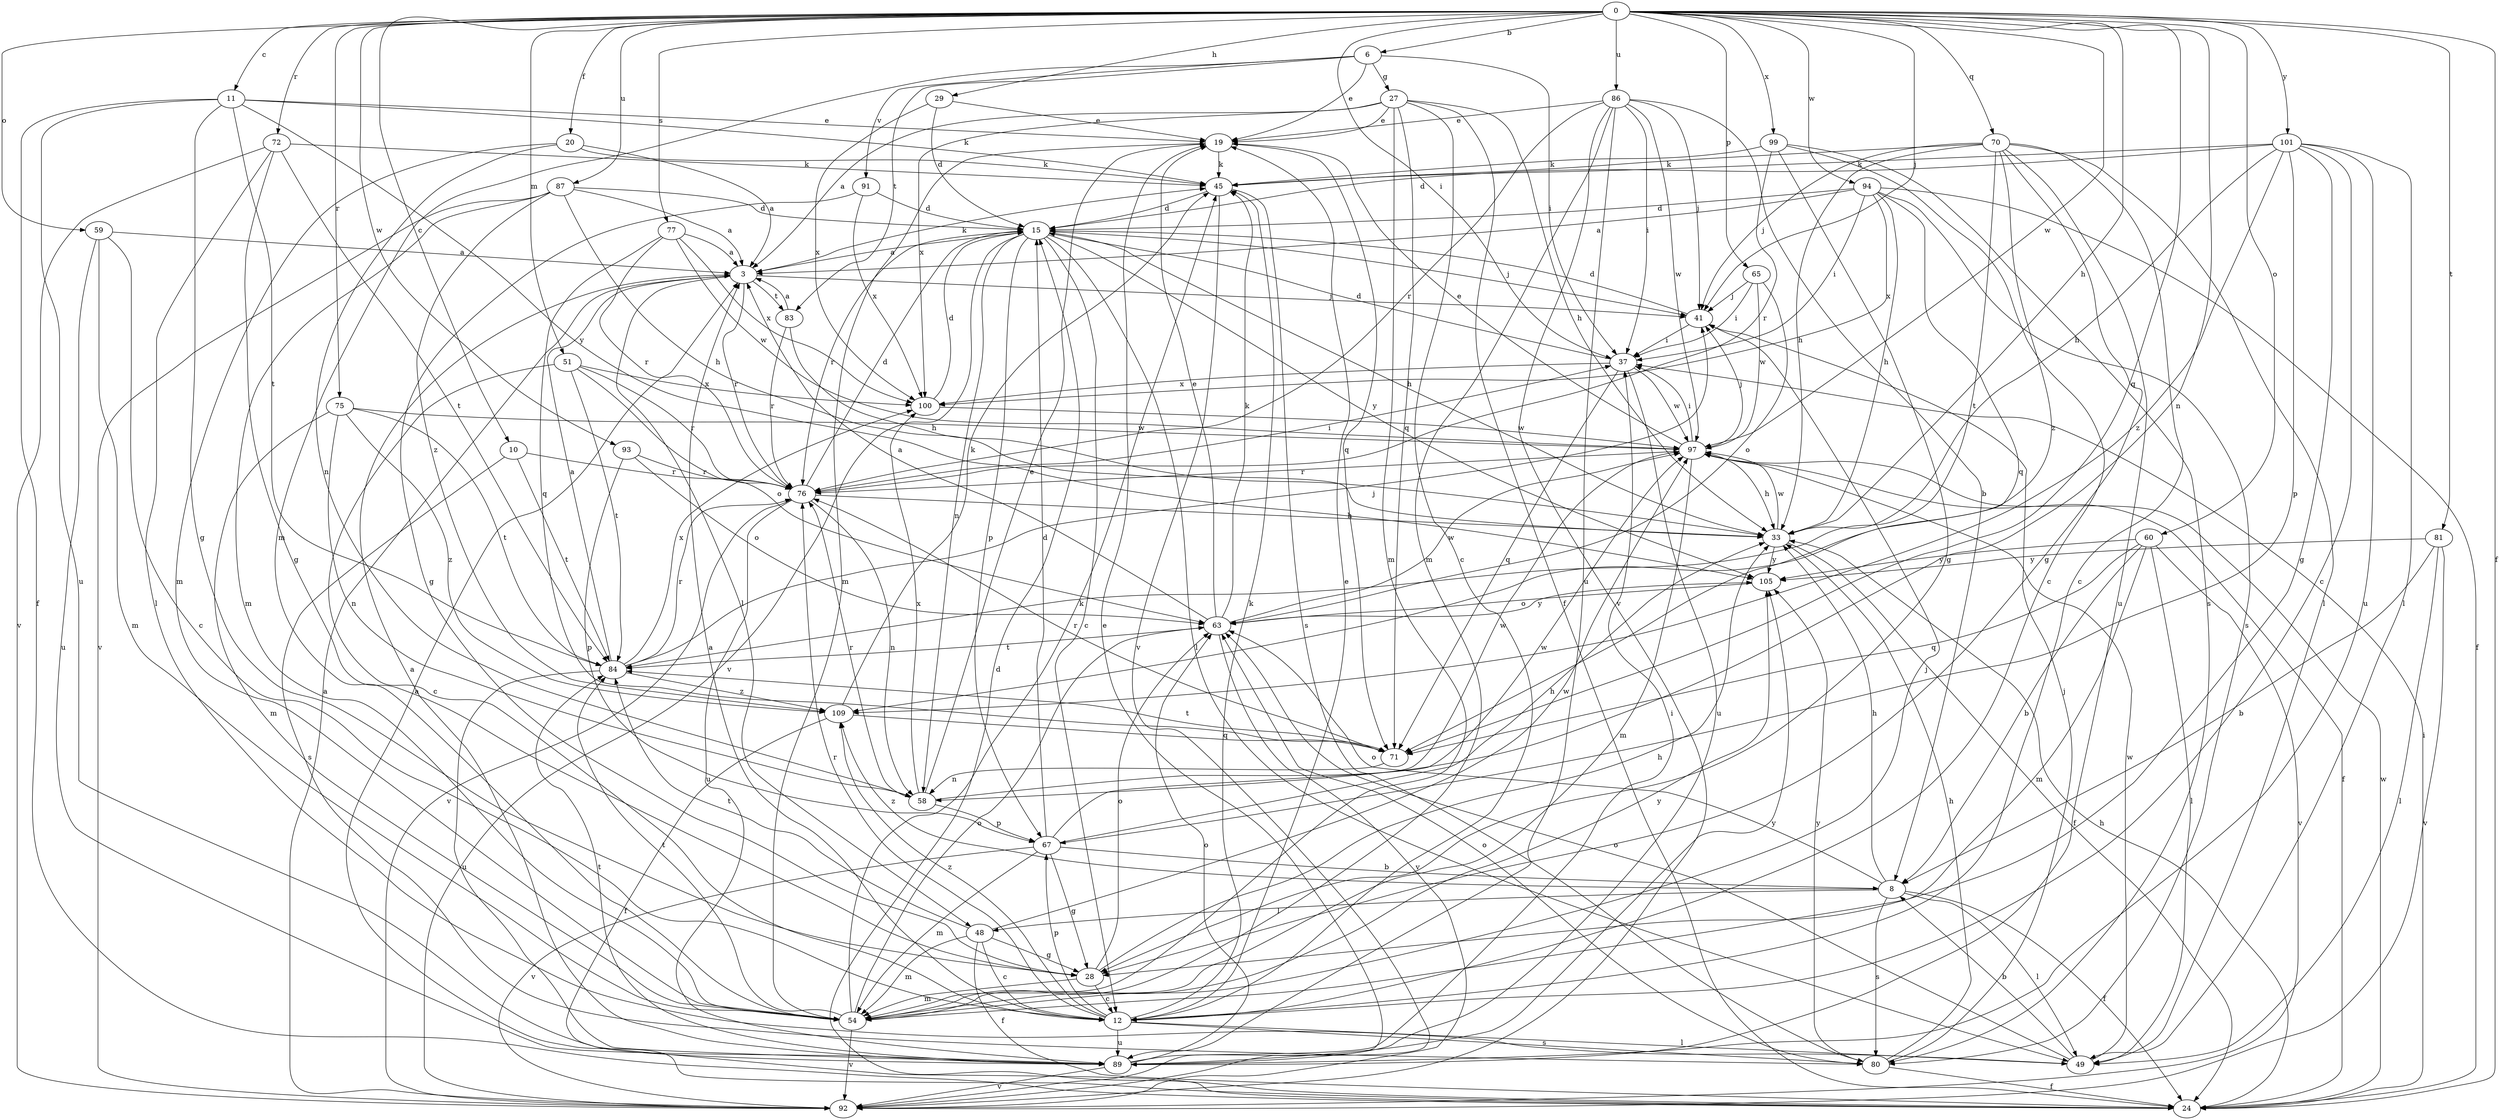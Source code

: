 strict digraph  {
0;
3;
6;
8;
10;
11;
12;
15;
19;
20;
24;
27;
28;
29;
33;
37;
41;
45;
48;
49;
51;
54;
58;
59;
60;
63;
65;
67;
70;
71;
72;
75;
76;
77;
80;
81;
83;
84;
86;
87;
89;
91;
92;
93;
94;
97;
99;
100;
101;
105;
109;
0 -> 6  [label=b];
0 -> 10  [label=c];
0 -> 11  [label=c];
0 -> 20  [label=f];
0 -> 24  [label=f];
0 -> 29  [label=h];
0 -> 33  [label=h];
0 -> 37  [label=i];
0 -> 41  [label=j];
0 -> 51  [label=m];
0 -> 58  [label=n];
0 -> 59  [label=o];
0 -> 60  [label=o];
0 -> 65  [label=p];
0 -> 70  [label=q];
0 -> 71  [label=q];
0 -> 72  [label=r];
0 -> 75  [label=r];
0 -> 77  [label=s];
0 -> 81  [label=t];
0 -> 86  [label=u];
0 -> 87  [label=u];
0 -> 93  [label=w];
0 -> 94  [label=w];
0 -> 97  [label=w];
0 -> 99  [label=x];
0 -> 101  [label=y];
3 -> 41  [label=j];
3 -> 45  [label=k];
3 -> 48  [label=l];
3 -> 76  [label=r];
3 -> 83  [label=t];
6 -> 19  [label=e];
6 -> 27  [label=g];
6 -> 37  [label=i];
6 -> 54  [label=m];
6 -> 83  [label=t];
6 -> 91  [label=v];
8 -> 24  [label=f];
8 -> 33  [label=h];
8 -> 48  [label=l];
8 -> 49  [label=l];
8 -> 63  [label=o];
8 -> 80  [label=s];
8 -> 109  [label=z];
10 -> 76  [label=r];
10 -> 80  [label=s];
10 -> 84  [label=t];
11 -> 19  [label=e];
11 -> 24  [label=f];
11 -> 28  [label=g];
11 -> 45  [label=k];
11 -> 84  [label=t];
11 -> 89  [label=u];
11 -> 105  [label=y];
12 -> 3  [label=a];
12 -> 19  [label=e];
12 -> 45  [label=k];
12 -> 49  [label=l];
12 -> 67  [label=p];
12 -> 76  [label=r];
12 -> 80  [label=s];
12 -> 89  [label=u];
12 -> 109  [label=z];
15 -> 3  [label=a];
15 -> 12  [label=c];
15 -> 33  [label=h];
15 -> 41  [label=j];
15 -> 49  [label=l];
15 -> 58  [label=n];
15 -> 67  [label=p];
15 -> 76  [label=r];
15 -> 92  [label=v];
15 -> 105  [label=y];
19 -> 45  [label=k];
19 -> 54  [label=m];
19 -> 71  [label=q];
20 -> 3  [label=a];
20 -> 45  [label=k];
20 -> 54  [label=m];
20 -> 58  [label=n];
24 -> 3  [label=a];
24 -> 15  [label=d];
24 -> 33  [label=h];
24 -> 37  [label=i];
24 -> 97  [label=w];
27 -> 3  [label=a];
27 -> 12  [label=c];
27 -> 19  [label=e];
27 -> 24  [label=f];
27 -> 33  [label=h];
27 -> 54  [label=m];
27 -> 71  [label=q];
27 -> 100  [label=x];
28 -> 12  [label=c];
28 -> 33  [label=h];
28 -> 54  [label=m];
28 -> 63  [label=o];
29 -> 15  [label=d];
29 -> 19  [label=e];
29 -> 100  [label=x];
33 -> 24  [label=f];
33 -> 97  [label=w];
33 -> 105  [label=y];
37 -> 15  [label=d];
37 -> 71  [label=q];
37 -> 89  [label=u];
37 -> 97  [label=w];
37 -> 100  [label=x];
41 -> 15  [label=d];
41 -> 37  [label=i];
45 -> 15  [label=d];
45 -> 80  [label=s];
45 -> 92  [label=v];
48 -> 12  [label=c];
48 -> 24  [label=f];
48 -> 28  [label=g];
48 -> 54  [label=m];
48 -> 84  [label=t];
48 -> 97  [label=w];
49 -> 8  [label=b];
49 -> 63  [label=o];
49 -> 97  [label=w];
51 -> 12  [label=c];
51 -> 63  [label=o];
51 -> 76  [label=r];
51 -> 84  [label=t];
51 -> 100  [label=x];
54 -> 41  [label=j];
54 -> 45  [label=k];
54 -> 63  [label=o];
54 -> 84  [label=t];
54 -> 92  [label=v];
54 -> 105  [label=y];
58 -> 19  [label=e];
58 -> 67  [label=p];
58 -> 76  [label=r];
58 -> 97  [label=w];
58 -> 100  [label=x];
59 -> 3  [label=a];
59 -> 12  [label=c];
59 -> 54  [label=m];
59 -> 89  [label=u];
60 -> 8  [label=b];
60 -> 49  [label=l];
60 -> 54  [label=m];
60 -> 71  [label=q];
60 -> 92  [label=v];
60 -> 105  [label=y];
63 -> 3  [label=a];
63 -> 19  [label=e];
63 -> 45  [label=k];
63 -> 84  [label=t];
63 -> 92  [label=v];
63 -> 97  [label=w];
63 -> 105  [label=y];
65 -> 37  [label=i];
65 -> 41  [label=j];
65 -> 63  [label=o];
65 -> 97  [label=w];
67 -> 8  [label=b];
67 -> 15  [label=d];
67 -> 28  [label=g];
67 -> 33  [label=h];
67 -> 54  [label=m];
67 -> 92  [label=v];
67 -> 97  [label=w];
70 -> 12  [label=c];
70 -> 28  [label=g];
70 -> 33  [label=h];
70 -> 41  [label=j];
70 -> 45  [label=k];
70 -> 49  [label=l];
70 -> 84  [label=t];
70 -> 89  [label=u];
70 -> 109  [label=z];
71 -> 58  [label=n];
71 -> 76  [label=r];
71 -> 84  [label=t];
72 -> 28  [label=g];
72 -> 45  [label=k];
72 -> 49  [label=l];
72 -> 84  [label=t];
72 -> 92  [label=v];
75 -> 54  [label=m];
75 -> 58  [label=n];
75 -> 84  [label=t];
75 -> 97  [label=w];
75 -> 109  [label=z];
76 -> 15  [label=d];
76 -> 33  [label=h];
76 -> 37  [label=i];
76 -> 58  [label=n];
76 -> 89  [label=u];
76 -> 92  [label=v];
77 -> 3  [label=a];
77 -> 71  [label=q];
77 -> 76  [label=r];
77 -> 97  [label=w];
77 -> 100  [label=x];
80 -> 24  [label=f];
80 -> 33  [label=h];
80 -> 41  [label=j];
80 -> 63  [label=o];
80 -> 105  [label=y];
81 -> 8  [label=b];
81 -> 49  [label=l];
81 -> 92  [label=v];
81 -> 105  [label=y];
83 -> 3  [label=a];
83 -> 33  [label=h];
83 -> 76  [label=r];
84 -> 3  [label=a];
84 -> 41  [label=j];
84 -> 76  [label=r];
84 -> 89  [label=u];
84 -> 100  [label=x];
84 -> 109  [label=z];
86 -> 8  [label=b];
86 -> 19  [label=e];
86 -> 37  [label=i];
86 -> 41  [label=j];
86 -> 54  [label=m];
86 -> 76  [label=r];
86 -> 89  [label=u];
86 -> 92  [label=v];
86 -> 97  [label=w];
87 -> 3  [label=a];
87 -> 15  [label=d];
87 -> 33  [label=h];
87 -> 54  [label=m];
87 -> 92  [label=v];
87 -> 109  [label=z];
89 -> 3  [label=a];
89 -> 37  [label=i];
89 -> 63  [label=o];
89 -> 84  [label=t];
89 -> 92  [label=v];
89 -> 105  [label=y];
91 -> 15  [label=d];
91 -> 28  [label=g];
91 -> 100  [label=x];
92 -> 3  [label=a];
92 -> 19  [label=e];
93 -> 63  [label=o];
93 -> 67  [label=p];
93 -> 76  [label=r];
94 -> 3  [label=a];
94 -> 15  [label=d];
94 -> 24  [label=f];
94 -> 33  [label=h];
94 -> 37  [label=i];
94 -> 71  [label=q];
94 -> 80  [label=s];
94 -> 100  [label=x];
97 -> 19  [label=e];
97 -> 24  [label=f];
97 -> 33  [label=h];
97 -> 37  [label=i];
97 -> 41  [label=j];
97 -> 54  [label=m];
97 -> 76  [label=r];
99 -> 12  [label=c];
99 -> 28  [label=g];
99 -> 45  [label=k];
99 -> 76  [label=r];
99 -> 80  [label=s];
100 -> 15  [label=d];
100 -> 97  [label=w];
101 -> 12  [label=c];
101 -> 15  [label=d];
101 -> 28  [label=g];
101 -> 33  [label=h];
101 -> 45  [label=k];
101 -> 49  [label=l];
101 -> 67  [label=p];
101 -> 89  [label=u];
101 -> 109  [label=z];
105 -> 63  [label=o];
109 -> 24  [label=f];
109 -> 45  [label=k];
109 -> 71  [label=q];
}
